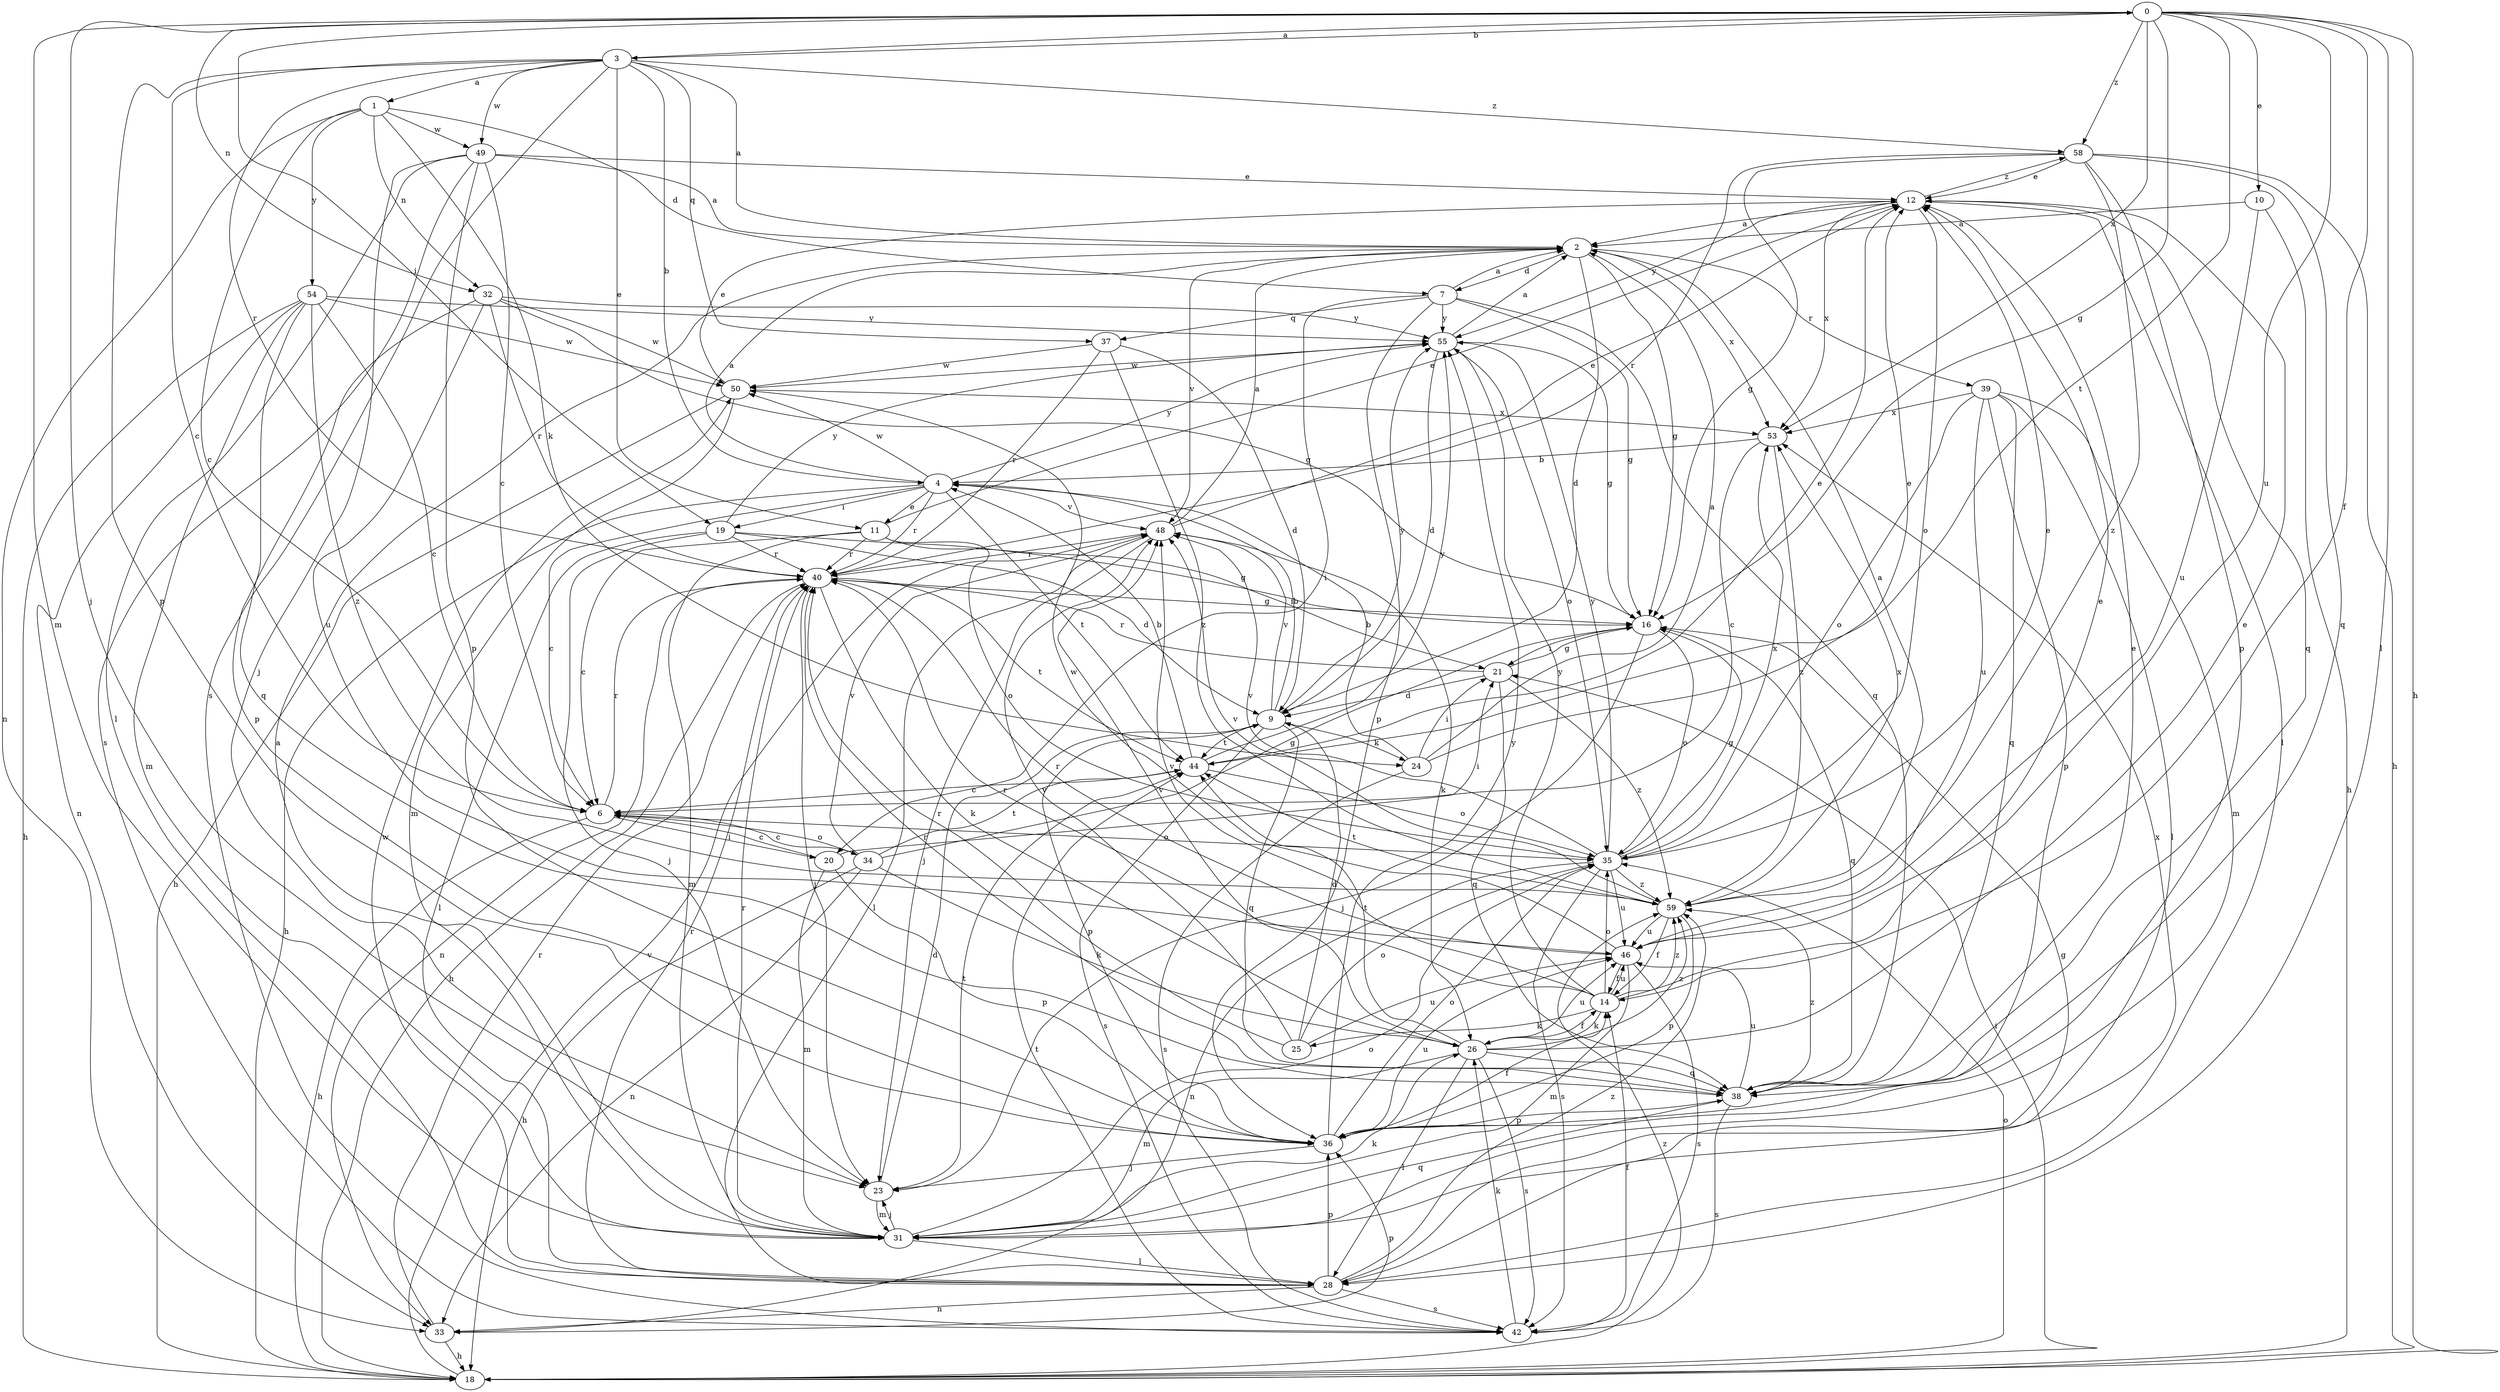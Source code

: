 strict digraph  {
0;
1;
2;
3;
4;
6;
7;
9;
10;
11;
12;
14;
16;
18;
19;
20;
21;
23;
24;
25;
26;
28;
31;
32;
33;
34;
35;
36;
37;
38;
39;
40;
42;
44;
46;
48;
49;
50;
53;
54;
55;
58;
59;
0 -> 3  [label=b];
0 -> 10  [label=e];
0 -> 14  [label=f];
0 -> 16  [label=g];
0 -> 18  [label=h];
0 -> 19  [label=i];
0 -> 23  [label=j];
0 -> 28  [label=l];
0 -> 31  [label=m];
0 -> 32  [label=n];
0 -> 44  [label=t];
0 -> 46  [label=u];
0 -> 53  [label=x];
0 -> 58  [label=z];
1 -> 6  [label=c];
1 -> 7  [label=d];
1 -> 24  [label=k];
1 -> 32  [label=n];
1 -> 33  [label=n];
1 -> 49  [label=w];
1 -> 54  [label=y];
2 -> 7  [label=d];
2 -> 9  [label=d];
2 -> 16  [label=g];
2 -> 39  [label=r];
2 -> 48  [label=v];
2 -> 53  [label=x];
3 -> 0  [label=a];
3 -> 1  [label=a];
3 -> 2  [label=a];
3 -> 4  [label=b];
3 -> 6  [label=c];
3 -> 11  [label=e];
3 -> 36  [label=p];
3 -> 37  [label=q];
3 -> 40  [label=r];
3 -> 42  [label=s];
3 -> 49  [label=w];
3 -> 58  [label=z];
4 -> 2  [label=a];
4 -> 6  [label=c];
4 -> 11  [label=e];
4 -> 18  [label=h];
4 -> 19  [label=i];
4 -> 40  [label=r];
4 -> 44  [label=t];
4 -> 48  [label=v];
4 -> 50  [label=w];
4 -> 55  [label=y];
6 -> 18  [label=h];
6 -> 20  [label=i];
6 -> 34  [label=o];
6 -> 35  [label=o];
6 -> 40  [label=r];
7 -> 2  [label=a];
7 -> 16  [label=g];
7 -> 20  [label=i];
7 -> 36  [label=p];
7 -> 37  [label=q];
7 -> 38  [label=q];
7 -> 55  [label=y];
9 -> 4  [label=b];
9 -> 24  [label=k];
9 -> 36  [label=p];
9 -> 38  [label=q];
9 -> 42  [label=s];
9 -> 44  [label=t];
9 -> 48  [label=v];
9 -> 55  [label=y];
10 -> 2  [label=a];
10 -> 18  [label=h];
10 -> 46  [label=u];
11 -> 6  [label=c];
11 -> 12  [label=e];
11 -> 21  [label=i];
11 -> 31  [label=m];
11 -> 35  [label=o];
11 -> 40  [label=r];
12 -> 2  [label=a];
12 -> 28  [label=l];
12 -> 35  [label=o];
12 -> 38  [label=q];
12 -> 53  [label=x];
12 -> 55  [label=y];
12 -> 58  [label=z];
14 -> 12  [label=e];
14 -> 25  [label=k];
14 -> 26  [label=k];
14 -> 35  [label=o];
14 -> 40  [label=r];
14 -> 46  [label=u];
14 -> 48  [label=v];
14 -> 55  [label=y];
14 -> 59  [label=z];
16 -> 21  [label=i];
16 -> 23  [label=j];
16 -> 35  [label=o];
16 -> 38  [label=q];
18 -> 21  [label=i];
18 -> 35  [label=o];
18 -> 48  [label=v];
18 -> 59  [label=z];
19 -> 9  [label=d];
19 -> 16  [label=g];
19 -> 23  [label=j];
19 -> 28  [label=l];
19 -> 40  [label=r];
19 -> 55  [label=y];
20 -> 6  [label=c];
20 -> 21  [label=i];
20 -> 31  [label=m];
20 -> 36  [label=p];
21 -> 9  [label=d];
21 -> 16  [label=g];
21 -> 38  [label=q];
21 -> 40  [label=r];
21 -> 59  [label=z];
23 -> 9  [label=d];
23 -> 31  [label=m];
23 -> 44  [label=t];
24 -> 2  [label=a];
24 -> 4  [label=b];
24 -> 12  [label=e];
24 -> 21  [label=i];
24 -> 42  [label=s];
25 -> 9  [label=d];
25 -> 35  [label=o];
25 -> 40  [label=r];
25 -> 46  [label=u];
25 -> 48  [label=v];
26 -> 12  [label=e];
26 -> 14  [label=f];
26 -> 28  [label=l];
26 -> 31  [label=m];
26 -> 38  [label=q];
26 -> 42  [label=s];
26 -> 44  [label=t];
26 -> 46  [label=u];
26 -> 48  [label=v];
26 -> 59  [label=z];
28 -> 16  [label=g];
28 -> 33  [label=n];
28 -> 36  [label=p];
28 -> 40  [label=r];
28 -> 42  [label=s];
28 -> 50  [label=w];
28 -> 59  [label=z];
31 -> 2  [label=a];
31 -> 23  [label=j];
31 -> 26  [label=k];
31 -> 28  [label=l];
31 -> 35  [label=o];
31 -> 38  [label=q];
31 -> 40  [label=r];
31 -> 53  [label=x];
32 -> 16  [label=g];
32 -> 36  [label=p];
32 -> 40  [label=r];
32 -> 46  [label=u];
32 -> 50  [label=w];
32 -> 55  [label=y];
33 -> 18  [label=h];
33 -> 36  [label=p];
33 -> 40  [label=r];
34 -> 6  [label=c];
34 -> 16  [label=g];
34 -> 18  [label=h];
34 -> 26  [label=k];
34 -> 33  [label=n];
34 -> 44  [label=t];
34 -> 48  [label=v];
35 -> 12  [label=e];
35 -> 16  [label=g];
35 -> 33  [label=n];
35 -> 42  [label=s];
35 -> 46  [label=u];
35 -> 48  [label=v];
35 -> 53  [label=x];
35 -> 55  [label=y];
35 -> 59  [label=z];
36 -> 14  [label=f];
36 -> 23  [label=j];
36 -> 35  [label=o];
36 -> 46  [label=u];
36 -> 55  [label=y];
37 -> 9  [label=d];
37 -> 40  [label=r];
37 -> 50  [label=w];
37 -> 59  [label=z];
38 -> 12  [label=e];
38 -> 36  [label=p];
38 -> 40  [label=r];
38 -> 42  [label=s];
38 -> 46  [label=u];
38 -> 59  [label=z];
39 -> 28  [label=l];
39 -> 31  [label=m];
39 -> 35  [label=o];
39 -> 36  [label=p];
39 -> 38  [label=q];
39 -> 46  [label=u];
39 -> 53  [label=x];
40 -> 16  [label=g];
40 -> 18  [label=h];
40 -> 23  [label=j];
40 -> 26  [label=k];
40 -> 33  [label=n];
40 -> 44  [label=t];
42 -> 14  [label=f];
42 -> 26  [label=k];
42 -> 44  [label=t];
44 -> 4  [label=b];
44 -> 6  [label=c];
44 -> 12  [label=e];
44 -> 35  [label=o];
44 -> 55  [label=y];
46 -> 14  [label=f];
46 -> 31  [label=m];
46 -> 40  [label=r];
46 -> 42  [label=s];
46 -> 50  [label=w];
48 -> 2  [label=a];
48 -> 12  [label=e];
48 -> 23  [label=j];
48 -> 26  [label=k];
48 -> 28  [label=l];
48 -> 40  [label=r];
49 -> 2  [label=a];
49 -> 6  [label=c];
49 -> 12  [label=e];
49 -> 23  [label=j];
49 -> 28  [label=l];
49 -> 36  [label=p];
49 -> 42  [label=s];
50 -> 12  [label=e];
50 -> 18  [label=h];
50 -> 31  [label=m];
50 -> 53  [label=x];
53 -> 4  [label=b];
53 -> 6  [label=c];
53 -> 59  [label=z];
54 -> 6  [label=c];
54 -> 18  [label=h];
54 -> 31  [label=m];
54 -> 33  [label=n];
54 -> 38  [label=q];
54 -> 50  [label=w];
54 -> 55  [label=y];
54 -> 59  [label=z];
55 -> 2  [label=a];
55 -> 9  [label=d];
55 -> 16  [label=g];
55 -> 35  [label=o];
55 -> 50  [label=w];
58 -> 12  [label=e];
58 -> 16  [label=g];
58 -> 18  [label=h];
58 -> 36  [label=p];
58 -> 38  [label=q];
58 -> 40  [label=r];
58 -> 59  [label=z];
59 -> 2  [label=a];
59 -> 14  [label=f];
59 -> 36  [label=p];
59 -> 44  [label=t];
59 -> 46  [label=u];
59 -> 48  [label=v];
59 -> 53  [label=x];
}
